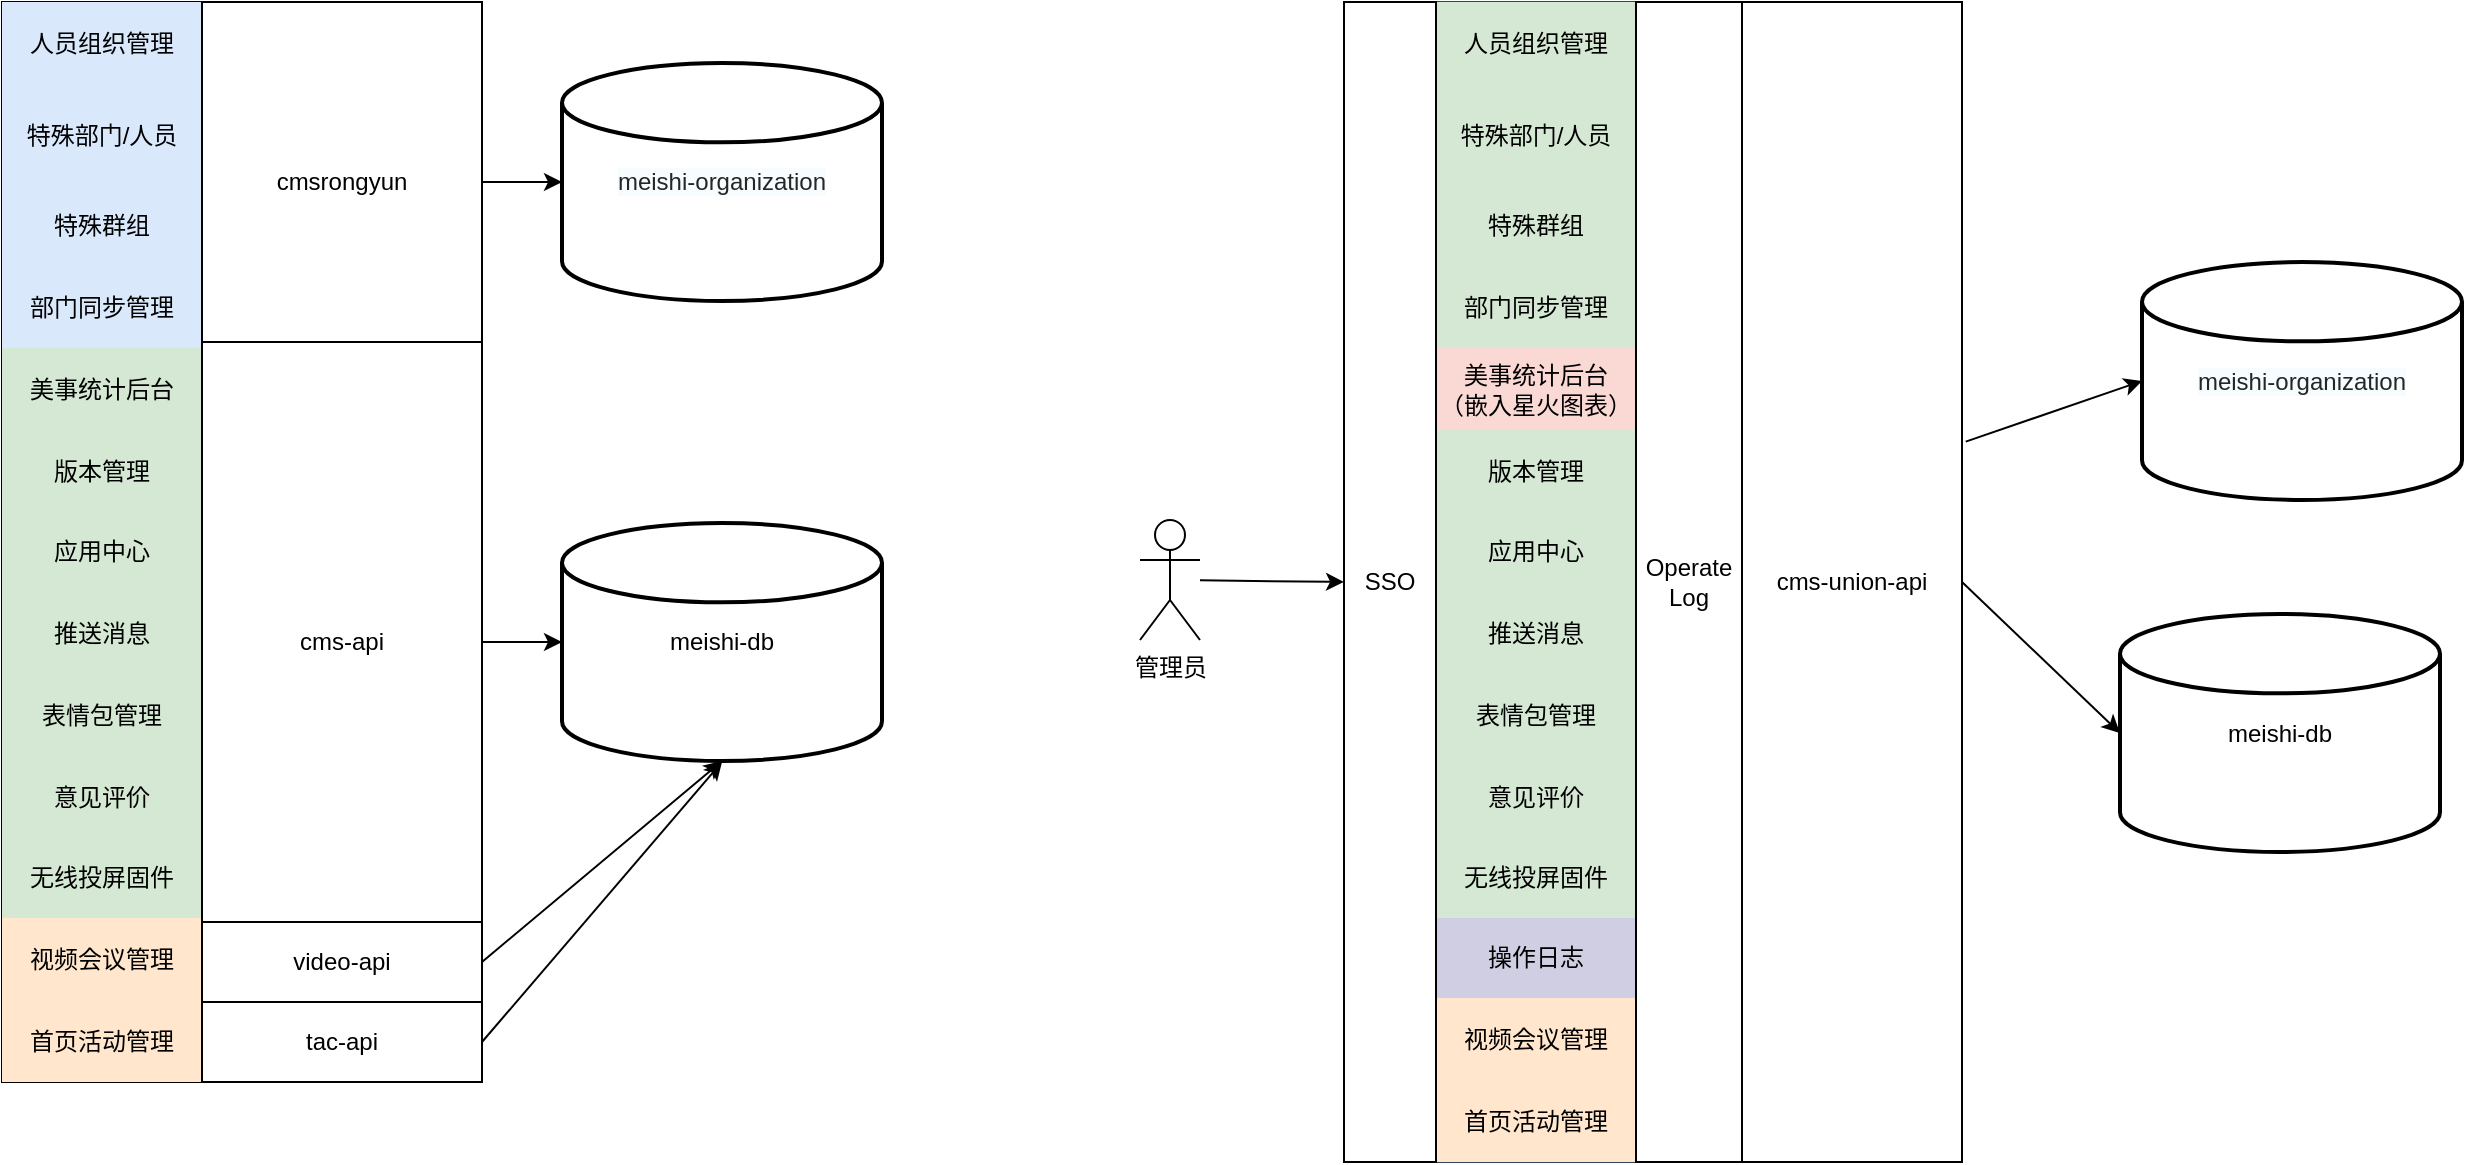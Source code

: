 <mxfile version="14.1.8" type="github">
  <diagram id="kmbewxWfFErhUaEFidWY" name="第 1 页">
    <mxGraphModel dx="1038" dy="548" grid="0" gridSize="10" guides="1" tooltips="1" connect="1" arrows="1" fold="1" page="1" pageScale="1" pageWidth="827" pageHeight="1169" math="0" shadow="0">
      <root>
        <mxCell id="0" />
        <mxCell id="1" parent="0" />
        <mxCell id="lq-rZMdZzkP-MELuQwHF-2" value="" style="shape=table;html=1;whiteSpace=wrap;startSize=0;container=1;collapsible=0;childLayout=tableLayout;" parent="1" vertex="1">
          <mxGeometry x="110" y="140" width="100" height="540" as="geometry" />
        </mxCell>
        <mxCell id="lq-rZMdZzkP-MELuQwHF-18" style="shape=partialRectangle;html=1;whiteSpace=wrap;collapsible=0;dropTarget=0;pointerEvents=0;fillColor=none;top=0;left=0;bottom=0;right=0;points=[[0,0.5],[1,0.5]];portConstraint=eastwest;" parent="lq-rZMdZzkP-MELuQwHF-2" vertex="1">
          <mxGeometry width="100" height="41" as="geometry" />
        </mxCell>
        <mxCell id="lq-rZMdZzkP-MELuQwHF-19" value="人员组织管理" style="shape=partialRectangle;html=1;whiteSpace=wrap;connectable=0;fillColor=#dae8fc;top=0;left=0;bottom=0;right=0;overflow=hidden;strokeColor=#6c8ebf;" parent="lq-rZMdZzkP-MELuQwHF-18" vertex="1">
          <mxGeometry width="100" height="41" as="geometry" />
        </mxCell>
        <mxCell id="lq-rZMdZzkP-MELuQwHF-7" value="" style="shape=partialRectangle;html=1;whiteSpace=wrap;collapsible=0;dropTarget=0;pointerEvents=0;fillColor=none;top=0;left=0;bottom=0;right=0;points=[[0,0.5],[1,0.5]];portConstraint=eastwest;" parent="lq-rZMdZzkP-MELuQwHF-2" vertex="1">
          <mxGeometry y="41" width="100" height="51" as="geometry" />
        </mxCell>
        <mxCell id="lq-rZMdZzkP-MELuQwHF-8" value="特殊部门/人员" style="shape=partialRectangle;html=1;whiteSpace=wrap;connectable=0;fillColor=#dae8fc;top=0;left=0;bottom=0;right=0;overflow=hidden;strokeColor=#6c8ebf;" parent="lq-rZMdZzkP-MELuQwHF-7" vertex="1">
          <mxGeometry width="100" height="51" as="geometry" />
        </mxCell>
        <mxCell id="lq-rZMdZzkP-MELuQwHF-11" value="" style="shape=partialRectangle;html=1;whiteSpace=wrap;collapsible=0;dropTarget=0;pointerEvents=0;fillColor=none;top=0;left=0;bottom=0;right=0;points=[[0,0.5],[1,0.5]];portConstraint=eastwest;" parent="lq-rZMdZzkP-MELuQwHF-2" vertex="1">
          <mxGeometry y="92" width="100" height="40" as="geometry" />
        </mxCell>
        <mxCell id="lq-rZMdZzkP-MELuQwHF-12" value="特殊群组" style="shape=partialRectangle;html=1;whiteSpace=wrap;connectable=0;fillColor=#dae8fc;top=0;left=0;bottom=0;right=0;overflow=hidden;strokeColor=#6c8ebf;" parent="lq-rZMdZzkP-MELuQwHF-11" vertex="1">
          <mxGeometry width="100" height="40" as="geometry" />
        </mxCell>
        <mxCell id="lq-rZMdZzkP-MELuQwHF-28" style="shape=partialRectangle;html=1;whiteSpace=wrap;collapsible=0;dropTarget=0;pointerEvents=0;fillColor=#dae8fc;top=0;left=0;bottom=0;right=0;points=[[0,0.5],[1,0.5]];portConstraint=eastwest;strokeColor=#6c8ebf;" parent="lq-rZMdZzkP-MELuQwHF-2" vertex="1">
          <mxGeometry y="132" width="100" height="41" as="geometry" />
        </mxCell>
        <mxCell id="lq-rZMdZzkP-MELuQwHF-29" value="部门同步管理" style="shape=partialRectangle;html=1;whiteSpace=wrap;connectable=0;fillColor=none;top=0;left=0;bottom=0;right=0;overflow=hidden;" parent="lq-rZMdZzkP-MELuQwHF-28" vertex="1">
          <mxGeometry width="100" height="41" as="geometry" />
        </mxCell>
        <mxCell id="lq-rZMdZzkP-MELuQwHF-30" style="shape=partialRectangle;html=1;whiteSpace=wrap;collapsible=0;dropTarget=0;pointerEvents=0;fillColor=none;top=0;left=0;bottom=0;right=0;points=[[0,0.5],[1,0.5]];portConstraint=eastwest;" parent="lq-rZMdZzkP-MELuQwHF-2" vertex="1">
          <mxGeometry y="173" width="100" height="41" as="geometry" />
        </mxCell>
        <mxCell id="lq-rZMdZzkP-MELuQwHF-31" value="美事统计后台" style="shape=partialRectangle;html=1;whiteSpace=wrap;connectable=0;top=0;left=0;bottom=0;right=0;overflow=hidden;fillColor=#d5e8d4;strokeColor=#82b366;" parent="lq-rZMdZzkP-MELuQwHF-30" vertex="1">
          <mxGeometry width="100" height="41" as="geometry" />
        </mxCell>
        <mxCell id="lq-rZMdZzkP-MELuQwHF-26" style="shape=partialRectangle;html=1;whiteSpace=wrap;collapsible=0;dropTarget=0;pointerEvents=0;fillColor=none;top=0;left=0;bottom=0;right=0;points=[[0,0.5],[1,0.5]];portConstraint=eastwest;" parent="lq-rZMdZzkP-MELuQwHF-2" vertex="1">
          <mxGeometry y="214" width="100" height="41" as="geometry" />
        </mxCell>
        <mxCell id="lq-rZMdZzkP-MELuQwHF-27" value="版本管理" style="shape=partialRectangle;html=1;whiteSpace=wrap;connectable=0;fillColor=#d5e8d4;top=0;left=0;bottom=0;right=0;overflow=hidden;strokeColor=#82b366;" parent="lq-rZMdZzkP-MELuQwHF-26" vertex="1">
          <mxGeometry width="100" height="41" as="geometry" />
        </mxCell>
        <mxCell id="lq-rZMdZzkP-MELuQwHF-24" style="shape=partialRectangle;html=1;whiteSpace=wrap;collapsible=0;dropTarget=0;pointerEvents=0;fillColor=none;top=0;left=0;bottom=0;right=0;points=[[0,0.5],[1,0.5]];portConstraint=eastwest;" parent="lq-rZMdZzkP-MELuQwHF-2" vertex="1">
          <mxGeometry y="255" width="100" height="40" as="geometry" />
        </mxCell>
        <mxCell id="lq-rZMdZzkP-MELuQwHF-25" value="应用中心" style="shape=partialRectangle;html=1;whiteSpace=wrap;connectable=0;fillColor=#d5e8d4;top=0;left=0;bottom=0;right=0;overflow=hidden;strokeColor=#82b366;" parent="lq-rZMdZzkP-MELuQwHF-24" vertex="1">
          <mxGeometry width="100" height="40" as="geometry" />
        </mxCell>
        <mxCell id="lq-rZMdZzkP-MELuQwHF-22" style="shape=partialRectangle;html=1;whiteSpace=wrap;collapsible=0;dropTarget=0;pointerEvents=0;fillColor=none;top=0;left=0;bottom=0;right=0;points=[[0,0.5],[1,0.5]];portConstraint=eastwest;" parent="lq-rZMdZzkP-MELuQwHF-2" vertex="1">
          <mxGeometry y="295" width="100" height="41" as="geometry" />
        </mxCell>
        <mxCell id="lq-rZMdZzkP-MELuQwHF-23" value="推送消息" style="shape=partialRectangle;html=1;whiteSpace=wrap;connectable=0;fillColor=#d5e8d4;top=0;left=0;bottom=0;right=0;overflow=hidden;strokeColor=#82b366;" parent="lq-rZMdZzkP-MELuQwHF-22" vertex="1">
          <mxGeometry width="100" height="41" as="geometry" />
        </mxCell>
        <mxCell id="lq-rZMdZzkP-MELuQwHF-34" style="shape=partialRectangle;html=1;whiteSpace=wrap;collapsible=0;dropTarget=0;pointerEvents=0;fillColor=none;top=0;left=0;bottom=0;right=0;points=[[0,0.5],[1,0.5]];portConstraint=eastwest;" parent="lq-rZMdZzkP-MELuQwHF-2" vertex="1">
          <mxGeometry y="336" width="100" height="41" as="geometry" />
        </mxCell>
        <mxCell id="lq-rZMdZzkP-MELuQwHF-35" value="表情包管理" style="shape=partialRectangle;html=1;whiteSpace=wrap;connectable=0;fillColor=#d5e8d4;top=0;left=0;bottom=0;right=0;overflow=hidden;strokeColor=#82b366;" parent="lq-rZMdZzkP-MELuQwHF-34" vertex="1">
          <mxGeometry width="100" height="41" as="geometry" />
        </mxCell>
        <mxCell id="lq-rZMdZzkP-MELuQwHF-32" style="shape=partialRectangle;html=1;whiteSpace=wrap;collapsible=0;dropTarget=0;pointerEvents=0;fillColor=none;top=0;left=0;bottom=0;right=0;points=[[0,0.5],[1,0.5]];portConstraint=eastwest;" parent="lq-rZMdZzkP-MELuQwHF-2" vertex="1">
          <mxGeometry y="377" width="100" height="41" as="geometry" />
        </mxCell>
        <mxCell id="lq-rZMdZzkP-MELuQwHF-33" value="意见评价" style="shape=partialRectangle;html=1;whiteSpace=wrap;connectable=0;fillColor=#d5e8d4;top=0;left=0;bottom=0;right=0;overflow=hidden;strokeColor=#82b366;" parent="lq-rZMdZzkP-MELuQwHF-32" vertex="1">
          <mxGeometry width="100" height="41" as="geometry" />
        </mxCell>
        <mxCell id="lq-rZMdZzkP-MELuQwHF-36" style="shape=partialRectangle;html=1;whiteSpace=wrap;collapsible=0;dropTarget=0;pointerEvents=0;fillColor=none;top=0;left=0;bottom=0;right=0;points=[[0,0.5],[1,0.5]];portConstraint=eastwest;" parent="lq-rZMdZzkP-MELuQwHF-2" vertex="1">
          <mxGeometry y="418" width="100" height="40" as="geometry" />
        </mxCell>
        <mxCell id="lq-rZMdZzkP-MELuQwHF-37" value="无线投屏固件" style="shape=partialRectangle;html=1;whiteSpace=wrap;connectable=0;fillColor=#d5e8d4;top=0;left=0;bottom=0;right=0;overflow=hidden;strokeColor=#82b366;" parent="lq-rZMdZzkP-MELuQwHF-36" vertex="1">
          <mxGeometry width="100" height="40" as="geometry" />
        </mxCell>
        <mxCell id="lq-rZMdZzkP-MELuQwHF-38" style="shape=partialRectangle;html=1;whiteSpace=wrap;collapsible=0;dropTarget=0;pointerEvents=0;fillColor=none;top=0;left=0;bottom=0;right=0;points=[[0,0.5],[1,0.5]];portConstraint=eastwest;" parent="lq-rZMdZzkP-MELuQwHF-2" vertex="1">
          <mxGeometry y="458" width="100" height="41" as="geometry" />
        </mxCell>
        <mxCell id="lq-rZMdZzkP-MELuQwHF-39" value="视频会议管理" style="shape=partialRectangle;html=1;whiteSpace=wrap;connectable=0;fillColor=#ffe6cc;top=0;left=0;bottom=0;right=0;overflow=hidden;strokeColor=#d79b00;" parent="lq-rZMdZzkP-MELuQwHF-38" vertex="1">
          <mxGeometry width="100" height="41" as="geometry" />
        </mxCell>
        <mxCell id="lq-rZMdZzkP-MELuQwHF-40" style="shape=partialRectangle;html=1;whiteSpace=wrap;collapsible=0;dropTarget=0;pointerEvents=0;fillColor=none;top=0;left=0;bottom=0;right=0;points=[[0,0.5],[1,0.5]];portConstraint=eastwest;" parent="lq-rZMdZzkP-MELuQwHF-2" vertex="1">
          <mxGeometry y="499" width="100" height="41" as="geometry" />
        </mxCell>
        <mxCell id="lq-rZMdZzkP-MELuQwHF-41" value="首页活动管理" style="shape=partialRectangle;html=1;whiteSpace=wrap;connectable=0;fillColor=#ffe6cc;top=0;left=0;bottom=0;right=0;overflow=hidden;strokeColor=#d79b00;" parent="lq-rZMdZzkP-MELuQwHF-40" vertex="1">
          <mxGeometry width="100" height="41" as="geometry" />
        </mxCell>
        <mxCell id="Zx4kyqt7cUMsGUTJRAwY-5" style="edgeStyle=orthogonalEdgeStyle;rounded=0;orthogonalLoop=1;jettySize=auto;html=1;entryX=0;entryY=0.5;entryDx=0;entryDy=0;entryPerimeter=0;" parent="1" source="lq-rZMdZzkP-MELuQwHF-44" target="Zx4kyqt7cUMsGUTJRAwY-2" edge="1">
          <mxGeometry relative="1" as="geometry" />
        </mxCell>
        <mxCell id="lq-rZMdZzkP-MELuQwHF-44" value="cmsrongyun" style="rounded=0;whiteSpace=wrap;html=1;" parent="1" vertex="1">
          <mxGeometry x="210" y="140" width="140" height="180" as="geometry" />
        </mxCell>
        <mxCell id="Zx4kyqt7cUMsGUTJRAwY-6" style="edgeStyle=orthogonalEdgeStyle;rounded=0;orthogonalLoop=1;jettySize=auto;html=1;" parent="1" source="lq-rZMdZzkP-MELuQwHF-45" target="Zx4kyqt7cUMsGUTJRAwY-4" edge="1">
          <mxGeometry relative="1" as="geometry" />
        </mxCell>
        <mxCell id="lq-rZMdZzkP-MELuQwHF-45" value="cms-api" style="rounded=0;whiteSpace=wrap;html=1;" parent="1" vertex="1">
          <mxGeometry x="210" y="310" width="140" height="300" as="geometry" />
        </mxCell>
        <mxCell id="ldqjTRxHHJKw579USSku-4" style="edgeStyle=none;rounded=0;orthogonalLoop=1;jettySize=auto;html=1;entryX=0.5;entryY=1;entryDx=0;entryDy=0;entryPerimeter=0;exitX=1;exitY=0.5;exitDx=0;exitDy=0;" parent="1" source="lq-rZMdZzkP-MELuQwHF-46" target="Zx4kyqt7cUMsGUTJRAwY-4" edge="1">
          <mxGeometry relative="1" as="geometry" />
        </mxCell>
        <mxCell id="lq-rZMdZzkP-MELuQwHF-46" value="video-api" style="rounded=0;whiteSpace=wrap;html=1;" parent="1" vertex="1">
          <mxGeometry x="210" y="600" width="140" height="40" as="geometry" />
        </mxCell>
        <mxCell id="ldqjTRxHHJKw579USSku-5" style="edgeStyle=none;rounded=0;orthogonalLoop=1;jettySize=auto;html=1;exitX=1;exitY=0.5;exitDx=0;exitDy=0;" parent="1" source="Zx4kyqt7cUMsGUTJRAwY-1" edge="1">
          <mxGeometry relative="1" as="geometry">
            <mxPoint x="470" y="520" as="targetPoint" />
          </mxGeometry>
        </mxCell>
        <mxCell id="Zx4kyqt7cUMsGUTJRAwY-1" value="tac-api" style="rounded=0;whiteSpace=wrap;html=1;" parent="1" vertex="1">
          <mxGeometry x="210" y="640" width="140" height="40" as="geometry" />
        </mxCell>
        <mxCell id="Zx4kyqt7cUMsGUTJRAwY-2" value="&lt;span style=&quot;color: rgba(0 , 0 , 0 , 0.85) ; font-family: &amp;#34;helvetica neue for number&amp;#34; , , &amp;#34;blinkmacsystemfont&amp;#34; , &amp;#34;segoe ui&amp;#34; , &amp;#34;roboto&amp;#34; , &amp;#34;pingfang sc&amp;#34; , &amp;#34;hiragino sans gb&amp;#34; , &amp;#34;microsoft yahei&amp;#34; , &amp;#34;helvetica neue&amp;#34; , &amp;#34;helvetica&amp;#34; , &amp;#34;arial&amp;#34; , sans-serif ; text-align: left ; background-color: rgba(230 , 247 , 255 , 0.333)&quot;&gt;meishi-organization&lt;/span&gt;" style="strokeWidth=2;html=1;shape=mxgraph.flowchart.database;whiteSpace=wrap;" parent="1" vertex="1">
          <mxGeometry x="390" y="170.5" width="160" height="119" as="geometry" />
        </mxCell>
        <mxCell id="Zx4kyqt7cUMsGUTJRAwY-4" value="meishi-db" style="strokeWidth=2;html=1;shape=mxgraph.flowchart.database;whiteSpace=wrap;" parent="1" vertex="1">
          <mxGeometry x="390" y="400.5" width="160" height="119" as="geometry" />
        </mxCell>
        <mxCell id="Zx4kyqt7cUMsGUTJRAwY-14" value="" style="shape=table;html=1;whiteSpace=wrap;startSize=0;container=1;collapsible=0;childLayout=tableLayout;fillColor=#647687;strokeColor=#314354;fontColor=#ffffff;" parent="1" vertex="1">
          <mxGeometry x="827" y="140" width="100" height="580" as="geometry" />
        </mxCell>
        <mxCell id="Zx4kyqt7cUMsGUTJRAwY-15" style="shape=partialRectangle;html=1;whiteSpace=wrap;collapsible=0;dropTarget=0;pointerEvents=0;fillColor=none;top=0;left=0;bottom=0;right=0;points=[[0,0.5],[1,0.5]];portConstraint=eastwest;" parent="Zx4kyqt7cUMsGUTJRAwY-14" vertex="1">
          <mxGeometry width="100" height="41" as="geometry" />
        </mxCell>
        <mxCell id="Zx4kyqt7cUMsGUTJRAwY-16" value="人员组织管理" style="shape=partialRectangle;html=1;whiteSpace=wrap;connectable=0;fillColor=#d5e8d4;top=0;left=0;bottom=0;right=0;overflow=hidden;strokeColor=#82b366;" parent="Zx4kyqt7cUMsGUTJRAwY-15" vertex="1">
          <mxGeometry width="100" height="41" as="geometry" />
        </mxCell>
        <mxCell id="Zx4kyqt7cUMsGUTJRAwY-17" value="" style="shape=partialRectangle;html=1;whiteSpace=wrap;collapsible=0;dropTarget=0;pointerEvents=0;fillColor=none;top=0;left=0;bottom=0;right=0;points=[[0,0.5],[1,0.5]];portConstraint=eastwest;" parent="Zx4kyqt7cUMsGUTJRAwY-14" vertex="1">
          <mxGeometry y="41" width="100" height="51" as="geometry" />
        </mxCell>
        <mxCell id="Zx4kyqt7cUMsGUTJRAwY-18" value="特殊部门/人员" style="shape=partialRectangle;html=1;whiteSpace=wrap;connectable=0;fillColor=#d5e8d4;top=0;left=0;bottom=0;right=0;overflow=hidden;strokeColor=#82b366;" parent="Zx4kyqt7cUMsGUTJRAwY-17" vertex="1">
          <mxGeometry width="100" height="51" as="geometry" />
        </mxCell>
        <mxCell id="Zx4kyqt7cUMsGUTJRAwY-19" value="" style="shape=partialRectangle;html=1;whiteSpace=wrap;collapsible=0;dropTarget=0;pointerEvents=0;fillColor=none;top=0;left=0;bottom=0;right=0;points=[[0,0.5],[1,0.5]];portConstraint=eastwest;" parent="Zx4kyqt7cUMsGUTJRAwY-14" vertex="1">
          <mxGeometry y="92" width="100" height="40" as="geometry" />
        </mxCell>
        <mxCell id="Zx4kyqt7cUMsGUTJRAwY-20" value="特殊群组" style="shape=partialRectangle;html=1;whiteSpace=wrap;connectable=0;fillColor=#d5e8d4;top=0;left=0;bottom=0;right=0;overflow=hidden;strokeColor=#82b366;" parent="Zx4kyqt7cUMsGUTJRAwY-19" vertex="1">
          <mxGeometry width="100" height="40" as="geometry" />
        </mxCell>
        <mxCell id="Zx4kyqt7cUMsGUTJRAwY-21" style="shape=partialRectangle;html=1;whiteSpace=wrap;collapsible=0;dropTarget=0;pointerEvents=0;fillColor=#dae8fc;top=0;left=0;bottom=0;right=0;points=[[0,0.5],[1,0.5]];portConstraint=eastwest;strokeColor=#6c8ebf;" parent="Zx4kyqt7cUMsGUTJRAwY-14" vertex="1">
          <mxGeometry y="132" width="100" height="41" as="geometry" />
        </mxCell>
        <mxCell id="Zx4kyqt7cUMsGUTJRAwY-22" value="部门同步管理" style="shape=partialRectangle;html=1;whiteSpace=wrap;connectable=0;fillColor=#d5e8d4;top=0;left=0;bottom=0;right=0;overflow=hidden;strokeColor=#82b366;" parent="Zx4kyqt7cUMsGUTJRAwY-21" vertex="1">
          <mxGeometry width="100" height="41" as="geometry" />
        </mxCell>
        <mxCell id="Zx4kyqt7cUMsGUTJRAwY-23" style="shape=partialRectangle;html=1;whiteSpace=wrap;collapsible=0;dropTarget=0;pointerEvents=0;fillColor=none;top=0;left=0;bottom=0;right=0;points=[[0,0.5],[1,0.5]];portConstraint=eastwest;" parent="Zx4kyqt7cUMsGUTJRAwY-14" vertex="1">
          <mxGeometry y="173" width="100" height="41" as="geometry" />
        </mxCell>
        <mxCell id="Zx4kyqt7cUMsGUTJRAwY-24" value="美事统计后台&lt;br&gt;（嵌入星火图表）" style="shape=partialRectangle;html=1;whiteSpace=wrap;connectable=0;top=0;left=0;bottom=0;right=0;overflow=hidden;fillColor=#fad9d5;strokeColor=#ae4132;" parent="Zx4kyqt7cUMsGUTJRAwY-23" vertex="1">
          <mxGeometry width="100" height="41" as="geometry" />
        </mxCell>
        <mxCell id="Zx4kyqt7cUMsGUTJRAwY-25" style="shape=partialRectangle;html=1;whiteSpace=wrap;collapsible=0;dropTarget=0;pointerEvents=0;fillColor=none;top=0;left=0;bottom=0;right=0;points=[[0,0.5],[1,0.5]];portConstraint=eastwest;" parent="Zx4kyqt7cUMsGUTJRAwY-14" vertex="1">
          <mxGeometry y="214" width="100" height="41" as="geometry" />
        </mxCell>
        <mxCell id="Zx4kyqt7cUMsGUTJRAwY-26" value="版本管理" style="shape=partialRectangle;html=1;whiteSpace=wrap;connectable=0;fillColor=#d5e8d4;top=0;left=0;bottom=0;right=0;overflow=hidden;strokeColor=#82b366;" parent="Zx4kyqt7cUMsGUTJRAwY-25" vertex="1">
          <mxGeometry width="100" height="41" as="geometry" />
        </mxCell>
        <mxCell id="Zx4kyqt7cUMsGUTJRAwY-27" style="shape=partialRectangle;html=1;whiteSpace=wrap;collapsible=0;dropTarget=0;pointerEvents=0;fillColor=none;top=0;left=0;bottom=0;right=0;points=[[0,0.5],[1,0.5]];portConstraint=eastwest;" parent="Zx4kyqt7cUMsGUTJRAwY-14" vertex="1">
          <mxGeometry y="255" width="100" height="40" as="geometry" />
        </mxCell>
        <mxCell id="Zx4kyqt7cUMsGUTJRAwY-28" value="应用中心" style="shape=partialRectangle;html=1;whiteSpace=wrap;connectable=0;fillColor=#d5e8d4;top=0;left=0;bottom=0;right=0;overflow=hidden;strokeColor=#82b366;" parent="Zx4kyqt7cUMsGUTJRAwY-27" vertex="1">
          <mxGeometry width="100" height="40" as="geometry" />
        </mxCell>
        <mxCell id="Zx4kyqt7cUMsGUTJRAwY-29" style="shape=partialRectangle;html=1;whiteSpace=wrap;collapsible=0;dropTarget=0;pointerEvents=0;fillColor=none;top=0;left=0;bottom=0;right=0;points=[[0,0.5],[1,0.5]];portConstraint=eastwest;" parent="Zx4kyqt7cUMsGUTJRAwY-14" vertex="1">
          <mxGeometry y="295" width="100" height="41" as="geometry" />
        </mxCell>
        <mxCell id="Zx4kyqt7cUMsGUTJRAwY-30" value="推送消息" style="shape=partialRectangle;html=1;whiteSpace=wrap;connectable=0;fillColor=#d5e8d4;top=0;left=0;bottom=0;right=0;overflow=hidden;strokeColor=#82b366;" parent="Zx4kyqt7cUMsGUTJRAwY-29" vertex="1">
          <mxGeometry width="100" height="41" as="geometry" />
        </mxCell>
        <mxCell id="Zx4kyqt7cUMsGUTJRAwY-31" style="shape=partialRectangle;html=1;whiteSpace=wrap;collapsible=0;dropTarget=0;pointerEvents=0;fillColor=none;top=0;left=0;bottom=0;right=0;points=[[0,0.5],[1,0.5]];portConstraint=eastwest;" parent="Zx4kyqt7cUMsGUTJRAwY-14" vertex="1">
          <mxGeometry y="336" width="100" height="41" as="geometry" />
        </mxCell>
        <mxCell id="Zx4kyqt7cUMsGUTJRAwY-32" value="表情包管理" style="shape=partialRectangle;html=1;whiteSpace=wrap;connectable=0;fillColor=#d5e8d4;top=0;left=0;bottom=0;right=0;overflow=hidden;strokeColor=#82b366;" parent="Zx4kyqt7cUMsGUTJRAwY-31" vertex="1">
          <mxGeometry width="100" height="41" as="geometry" />
        </mxCell>
        <mxCell id="Zx4kyqt7cUMsGUTJRAwY-33" style="shape=partialRectangle;html=1;whiteSpace=wrap;collapsible=0;dropTarget=0;pointerEvents=0;fillColor=none;top=0;left=0;bottom=0;right=0;points=[[0,0.5],[1,0.5]];portConstraint=eastwest;" parent="Zx4kyqt7cUMsGUTJRAwY-14" vertex="1">
          <mxGeometry y="377" width="100" height="41" as="geometry" />
        </mxCell>
        <mxCell id="Zx4kyqt7cUMsGUTJRAwY-34" value="意见评价" style="shape=partialRectangle;html=1;whiteSpace=wrap;connectable=0;fillColor=#d5e8d4;top=0;left=0;bottom=0;right=0;overflow=hidden;strokeColor=#82b366;" parent="Zx4kyqt7cUMsGUTJRAwY-33" vertex="1">
          <mxGeometry width="100" height="41" as="geometry" />
        </mxCell>
        <mxCell id="Zx4kyqt7cUMsGUTJRAwY-35" style="shape=partialRectangle;html=1;whiteSpace=wrap;collapsible=0;dropTarget=0;pointerEvents=0;fillColor=none;top=0;left=0;bottom=0;right=0;points=[[0,0.5],[1,0.5]];portConstraint=eastwest;" parent="Zx4kyqt7cUMsGUTJRAwY-14" vertex="1">
          <mxGeometry y="418" width="100" height="40" as="geometry" />
        </mxCell>
        <mxCell id="Zx4kyqt7cUMsGUTJRAwY-36" value="无线投屏固件" style="shape=partialRectangle;html=1;whiteSpace=wrap;connectable=0;fillColor=#d5e8d4;top=0;left=0;bottom=0;right=0;overflow=hidden;strokeColor=#82b366;" parent="Zx4kyqt7cUMsGUTJRAwY-35" vertex="1">
          <mxGeometry width="100" height="40" as="geometry" />
        </mxCell>
        <mxCell id="Zx4kyqt7cUMsGUTJRAwY-43" style="shape=partialRectangle;html=1;whiteSpace=wrap;collapsible=0;dropTarget=0;pointerEvents=0;fillColor=none;top=0;left=0;bottom=0;right=0;points=[[0,0.5],[1,0.5]];portConstraint=eastwest;" parent="Zx4kyqt7cUMsGUTJRAwY-14" vertex="1">
          <mxGeometry y="458" width="100" height="40" as="geometry" />
        </mxCell>
        <mxCell id="Zx4kyqt7cUMsGUTJRAwY-44" value="操作日志" style="shape=partialRectangle;html=1;whiteSpace=wrap;connectable=0;fillColor=#d0cee2;top=0;left=0;bottom=0;right=0;overflow=hidden;strokeColor=#56517e;" parent="Zx4kyqt7cUMsGUTJRAwY-43" vertex="1">
          <mxGeometry width="100" height="40" as="geometry" />
        </mxCell>
        <mxCell id="Zx4kyqt7cUMsGUTJRAwY-37" style="shape=partialRectangle;html=1;whiteSpace=wrap;collapsible=0;dropTarget=0;pointerEvents=0;fillColor=none;top=0;left=0;bottom=0;right=0;points=[[0,0.5],[1,0.5]];portConstraint=eastwest;" parent="Zx4kyqt7cUMsGUTJRAwY-14" vertex="1">
          <mxGeometry y="498" width="100" height="41" as="geometry" />
        </mxCell>
        <mxCell id="Zx4kyqt7cUMsGUTJRAwY-38" value="视频会议管理" style="shape=partialRectangle;html=1;whiteSpace=wrap;connectable=0;fillColor=#ffe6cc;top=0;left=0;bottom=0;right=0;overflow=hidden;strokeColor=#d79b00;" parent="Zx4kyqt7cUMsGUTJRAwY-37" vertex="1">
          <mxGeometry width="100" height="41" as="geometry" />
        </mxCell>
        <mxCell id="Zx4kyqt7cUMsGUTJRAwY-39" style="shape=partialRectangle;html=1;whiteSpace=wrap;collapsible=0;dropTarget=0;pointerEvents=0;fillColor=none;top=0;left=0;bottom=0;right=0;points=[[0,0.5],[1,0.5]];portConstraint=eastwest;" parent="Zx4kyqt7cUMsGUTJRAwY-14" vertex="1">
          <mxGeometry y="539" width="100" height="41" as="geometry" />
        </mxCell>
        <mxCell id="Zx4kyqt7cUMsGUTJRAwY-40" value="首页活动管理" style="shape=partialRectangle;html=1;whiteSpace=wrap;connectable=0;fillColor=#ffe6cc;top=0;left=0;bottom=0;right=0;overflow=hidden;strokeColor=#d79b00;" parent="Zx4kyqt7cUMsGUTJRAwY-39" vertex="1">
          <mxGeometry width="100" height="41" as="geometry" />
        </mxCell>
        <mxCell id="ldqjTRxHHJKw579USSku-9" style="edgeStyle=none;rounded=0;orthogonalLoop=1;jettySize=auto;html=1;entryX=0;entryY=0.5;entryDx=0;entryDy=0;" parent="1" source="Zx4kyqt7cUMsGUTJRAwY-41" target="ldqjTRxHHJKw579USSku-8" edge="1">
          <mxGeometry relative="1" as="geometry" />
        </mxCell>
        <mxCell id="Zx4kyqt7cUMsGUTJRAwY-41" value="管理员" style="shape=umlActor;verticalLabelPosition=bottom;verticalAlign=top;html=1;outlineConnect=0;" parent="1" vertex="1">
          <mxGeometry x="679" y="399" width="30" height="60" as="geometry" />
        </mxCell>
        <mxCell id="Zx4kyqt7cUMsGUTJRAwY-42" value="Operate&lt;br&gt;Log" style="rounded=0;whiteSpace=wrap;html=1;" parent="1" vertex="1">
          <mxGeometry x="927" y="140" width="53" height="580" as="geometry" />
        </mxCell>
        <mxCell id="Zx4kyqt7cUMsGUTJRAwY-81" style="rounded=0;orthogonalLoop=1;jettySize=auto;html=1;entryX=0;entryY=0.5;entryDx=0;entryDy=0;entryPerimeter=0;exitX=1;exitY=0.5;exitDx=0;exitDy=0;" parent="1" source="Zx4kyqt7cUMsGUTJRAwY-73" target="Zx4kyqt7cUMsGUTJRAwY-77" edge="1">
          <mxGeometry relative="1" as="geometry" />
        </mxCell>
        <mxCell id="ldqjTRxHHJKw579USSku-6" style="edgeStyle=none;rounded=0;orthogonalLoop=1;jettySize=auto;html=1;entryX=0;entryY=0.5;entryDx=0;entryDy=0;entryPerimeter=0;exitX=1.017;exitY=0.379;exitDx=0;exitDy=0;exitPerimeter=0;" parent="1" source="Zx4kyqt7cUMsGUTJRAwY-73" target="Zx4kyqt7cUMsGUTJRAwY-76" edge="1">
          <mxGeometry relative="1" as="geometry" />
        </mxCell>
        <mxCell id="Zx4kyqt7cUMsGUTJRAwY-73" value="cms-union-api" style="rounded=0;whiteSpace=wrap;html=1;" parent="1" vertex="1">
          <mxGeometry x="980" y="140" width="110" height="580" as="geometry" />
        </mxCell>
        <mxCell id="Zx4kyqt7cUMsGUTJRAwY-76" value="&lt;span style=&quot;color: rgba(0 , 0 , 0 , 0.85) ; font-family: &amp;#34;helvetica neue for number&amp;#34; , , &amp;#34;blinkmacsystemfont&amp;#34; , &amp;#34;segoe ui&amp;#34; , &amp;#34;roboto&amp;#34; , &amp;#34;pingfang sc&amp;#34; , &amp;#34;hiragino sans gb&amp;#34; , &amp;#34;microsoft yahei&amp;#34; , &amp;#34;helvetica neue&amp;#34; , &amp;#34;helvetica&amp;#34; , &amp;#34;arial&amp;#34; , sans-serif ; text-align: left ; background-color: rgba(230 , 247 , 255 , 0.333)&quot;&gt;meishi-organization&lt;/span&gt;" style="strokeWidth=2;html=1;shape=mxgraph.flowchart.database;whiteSpace=wrap;" parent="1" vertex="1">
          <mxGeometry x="1180" y="270" width="160" height="119" as="geometry" />
        </mxCell>
        <mxCell id="Zx4kyqt7cUMsGUTJRAwY-77" value="meishi-db" style="strokeWidth=2;html=1;shape=mxgraph.flowchart.database;whiteSpace=wrap;" parent="1" vertex="1">
          <mxGeometry x="1169" y="446" width="160" height="119" as="geometry" />
        </mxCell>
        <mxCell id="ldqjTRxHHJKw579USSku-8" value="SSO" style="rounded=0;whiteSpace=wrap;html=1;" parent="1" vertex="1">
          <mxGeometry x="781" y="140" width="46" height="580" as="geometry" />
        </mxCell>
      </root>
    </mxGraphModel>
  </diagram>
</mxfile>
